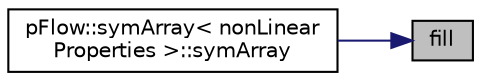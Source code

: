 digraph "fill"
{
 // LATEX_PDF_SIZE
  edge [fontname="Helvetica",fontsize="10",labelfontname="Helvetica",labelfontsize="10"];
  node [fontname="Helvetica",fontsize="10",shape=record];
  rankdir="RL";
  Node1 [label="fill",height=0.2,width=0.4,color="black", fillcolor="grey75", style="filled", fontcolor="black",tooltip=" "];
  Node1 -> Node2 [dir="back",color="midnightblue",fontsize="10",style="solid",fontname="Helvetica"];
  Node2 [label="pFlow::symArray\< nonLinear\lProperties \>::symArray",height=0.2,width=0.4,color="black", fillcolor="white", style="filled",URL="$classpFlow_1_1symArray.html#a479e35071d6b277b861e98cc60a8a34d",tooltip=" "];
}
